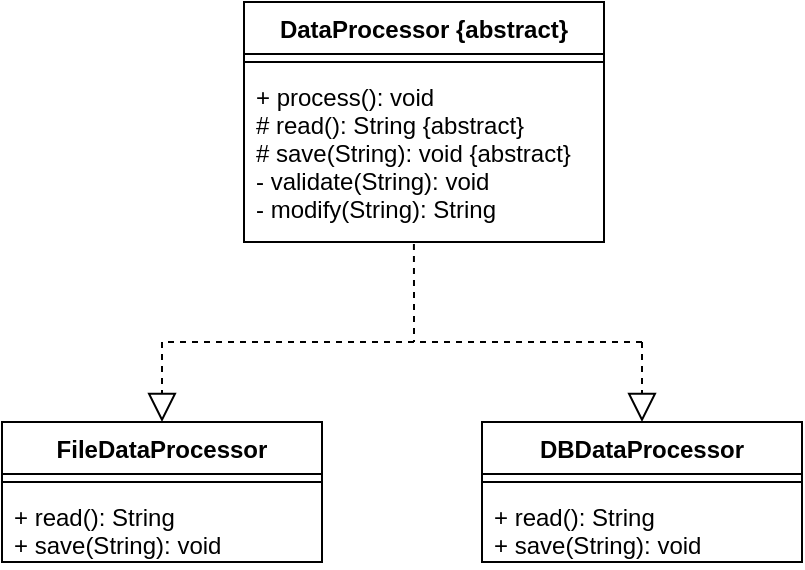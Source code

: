 <mxfile version="17.4.5"><diagram id="aCsG0o8tIJ-vS0rMbwuY" name="Page-1"><mxGraphModel dx="1102" dy="597" grid="1" gridSize="10" guides="1" tooltips="1" connect="1" arrows="1" fold="1" page="1" pageScale="1" pageWidth="850" pageHeight="1100" math="0" shadow="0"><root><mxCell id="0"/><mxCell id="1" parent="0"/><mxCell id="ISpnhC7P8p41n5dnUyYJ-1" value="DataProcessor {abstract}" style="swimlane;fontStyle=1;align=center;verticalAlign=top;childLayout=stackLayout;horizontal=1;startSize=26;horizontalStack=0;resizeParent=1;resizeParentMax=0;resizeLast=0;collapsible=1;marginBottom=0;" vertex="1" parent="1"><mxGeometry x="271" y="60" width="180" height="120" as="geometry"/></mxCell><mxCell id="ISpnhC7P8p41n5dnUyYJ-3" value="" style="line;strokeWidth=1;fillColor=none;align=left;verticalAlign=middle;spacingTop=-1;spacingLeft=3;spacingRight=3;rotatable=0;labelPosition=right;points=[];portConstraint=eastwest;" vertex="1" parent="ISpnhC7P8p41n5dnUyYJ-1"><mxGeometry y="26" width="180" height="8" as="geometry"/></mxCell><mxCell id="ISpnhC7P8p41n5dnUyYJ-4" value="+ process(): void&#xA;# read(): String {abstract}&#xA;# save(String): void  {abstract}&#xA;- validate(String): void&#xA;- modify(String): String&#xA;" style="text;strokeColor=none;fillColor=none;align=left;verticalAlign=top;spacingLeft=4;spacingRight=4;overflow=hidden;rotatable=0;points=[[0,0.5],[1,0.5]];portConstraint=eastwest;" vertex="1" parent="ISpnhC7P8p41n5dnUyYJ-1"><mxGeometry y="34" width="180" height="86" as="geometry"/></mxCell><mxCell id="ISpnhC7P8p41n5dnUyYJ-13" value="FileDataProcessor" style="swimlane;fontStyle=1;align=center;verticalAlign=top;childLayout=stackLayout;horizontal=1;startSize=26;horizontalStack=0;resizeParent=1;resizeParentMax=0;resizeLast=0;collapsible=1;marginBottom=0;" vertex="1" parent="1"><mxGeometry x="150" y="270" width="160" height="70" as="geometry"/></mxCell><mxCell id="ISpnhC7P8p41n5dnUyYJ-15" value="" style="line;strokeWidth=1;fillColor=none;align=left;verticalAlign=middle;spacingTop=-1;spacingLeft=3;spacingRight=3;rotatable=0;labelPosition=right;points=[];portConstraint=eastwest;" vertex="1" parent="ISpnhC7P8p41n5dnUyYJ-13"><mxGeometry y="26" width="160" height="8" as="geometry"/></mxCell><mxCell id="ISpnhC7P8p41n5dnUyYJ-16" value="+ read(): String&#xA;+ save(String): void" style="text;strokeColor=none;fillColor=none;align=left;verticalAlign=top;spacingLeft=4;spacingRight=4;overflow=hidden;rotatable=0;points=[[0,0.5],[1,0.5]];portConstraint=eastwest;" vertex="1" parent="ISpnhC7P8p41n5dnUyYJ-13"><mxGeometry y="34" width="160" height="36" as="geometry"/></mxCell><mxCell id="ISpnhC7P8p41n5dnUyYJ-17" value="DBDataProcessor" style="swimlane;fontStyle=1;align=center;verticalAlign=top;childLayout=stackLayout;horizontal=1;startSize=26;horizontalStack=0;resizeParent=1;resizeParentMax=0;resizeLast=0;collapsible=1;marginBottom=0;" vertex="1" parent="1"><mxGeometry x="390" y="270" width="160" height="70" as="geometry"/></mxCell><mxCell id="ISpnhC7P8p41n5dnUyYJ-18" value="" style="line;strokeWidth=1;fillColor=none;align=left;verticalAlign=middle;spacingTop=-1;spacingLeft=3;spacingRight=3;rotatable=0;labelPosition=right;points=[];portConstraint=eastwest;" vertex="1" parent="ISpnhC7P8p41n5dnUyYJ-17"><mxGeometry y="26" width="160" height="8" as="geometry"/></mxCell><mxCell id="ISpnhC7P8p41n5dnUyYJ-19" value="+ read(): String&#xA;+ save(String): void" style="text;strokeColor=none;fillColor=none;align=left;verticalAlign=top;spacingLeft=4;spacingRight=4;overflow=hidden;rotatable=0;points=[[0,0.5],[1,0.5]];portConstraint=eastwest;" vertex="1" parent="ISpnhC7P8p41n5dnUyYJ-17"><mxGeometry y="34" width="160" height="36" as="geometry"/></mxCell><mxCell id="ISpnhC7P8p41n5dnUyYJ-24" value="" style="endArrow=none;html=1;edgeStyle=orthogonalEdgeStyle;rounded=0;dashed=1;" edge="1" parent="1"><mxGeometry relative="1" as="geometry"><mxPoint x="470" y="230" as="sourcePoint"/><mxPoint x="230" y="230" as="targetPoint"/></mxGeometry></mxCell><mxCell id="ISpnhC7P8p41n5dnUyYJ-25" value="" style="endArrow=block;dashed=1;endFill=0;endSize=12;html=1;rounded=0;" edge="1" parent="1" target="ISpnhC7P8p41n5dnUyYJ-13"><mxGeometry width="160" relative="1" as="geometry"><mxPoint x="230" y="230" as="sourcePoint"/><mxPoint x="490" y="370" as="targetPoint"/></mxGeometry></mxCell><mxCell id="ISpnhC7P8p41n5dnUyYJ-26" value="" style="endArrow=block;dashed=1;endFill=0;endSize=12;html=1;rounded=0;entryX=0.5;entryY=0;entryDx=0;entryDy=0;" edge="1" parent="1" target="ISpnhC7P8p41n5dnUyYJ-17"><mxGeometry width="160" relative="1" as="geometry"><mxPoint x="470" y="230" as="sourcePoint"/><mxPoint x="240" y="280" as="targetPoint"/><Array as="points"/></mxGeometry></mxCell><mxCell id="ISpnhC7P8p41n5dnUyYJ-27" value="" style="endArrow=none;html=1;edgeStyle=orthogonalEdgeStyle;rounded=0;dashed=1;exitX=0.472;exitY=1.012;exitDx=0;exitDy=0;exitPerimeter=0;" edge="1" parent="1" source="ISpnhC7P8p41n5dnUyYJ-4"><mxGeometry relative="1" as="geometry"><mxPoint x="300" y="200" as="sourcePoint"/><mxPoint x="356" y="230" as="targetPoint"/></mxGeometry></mxCell></root></mxGraphModel></diagram></mxfile>